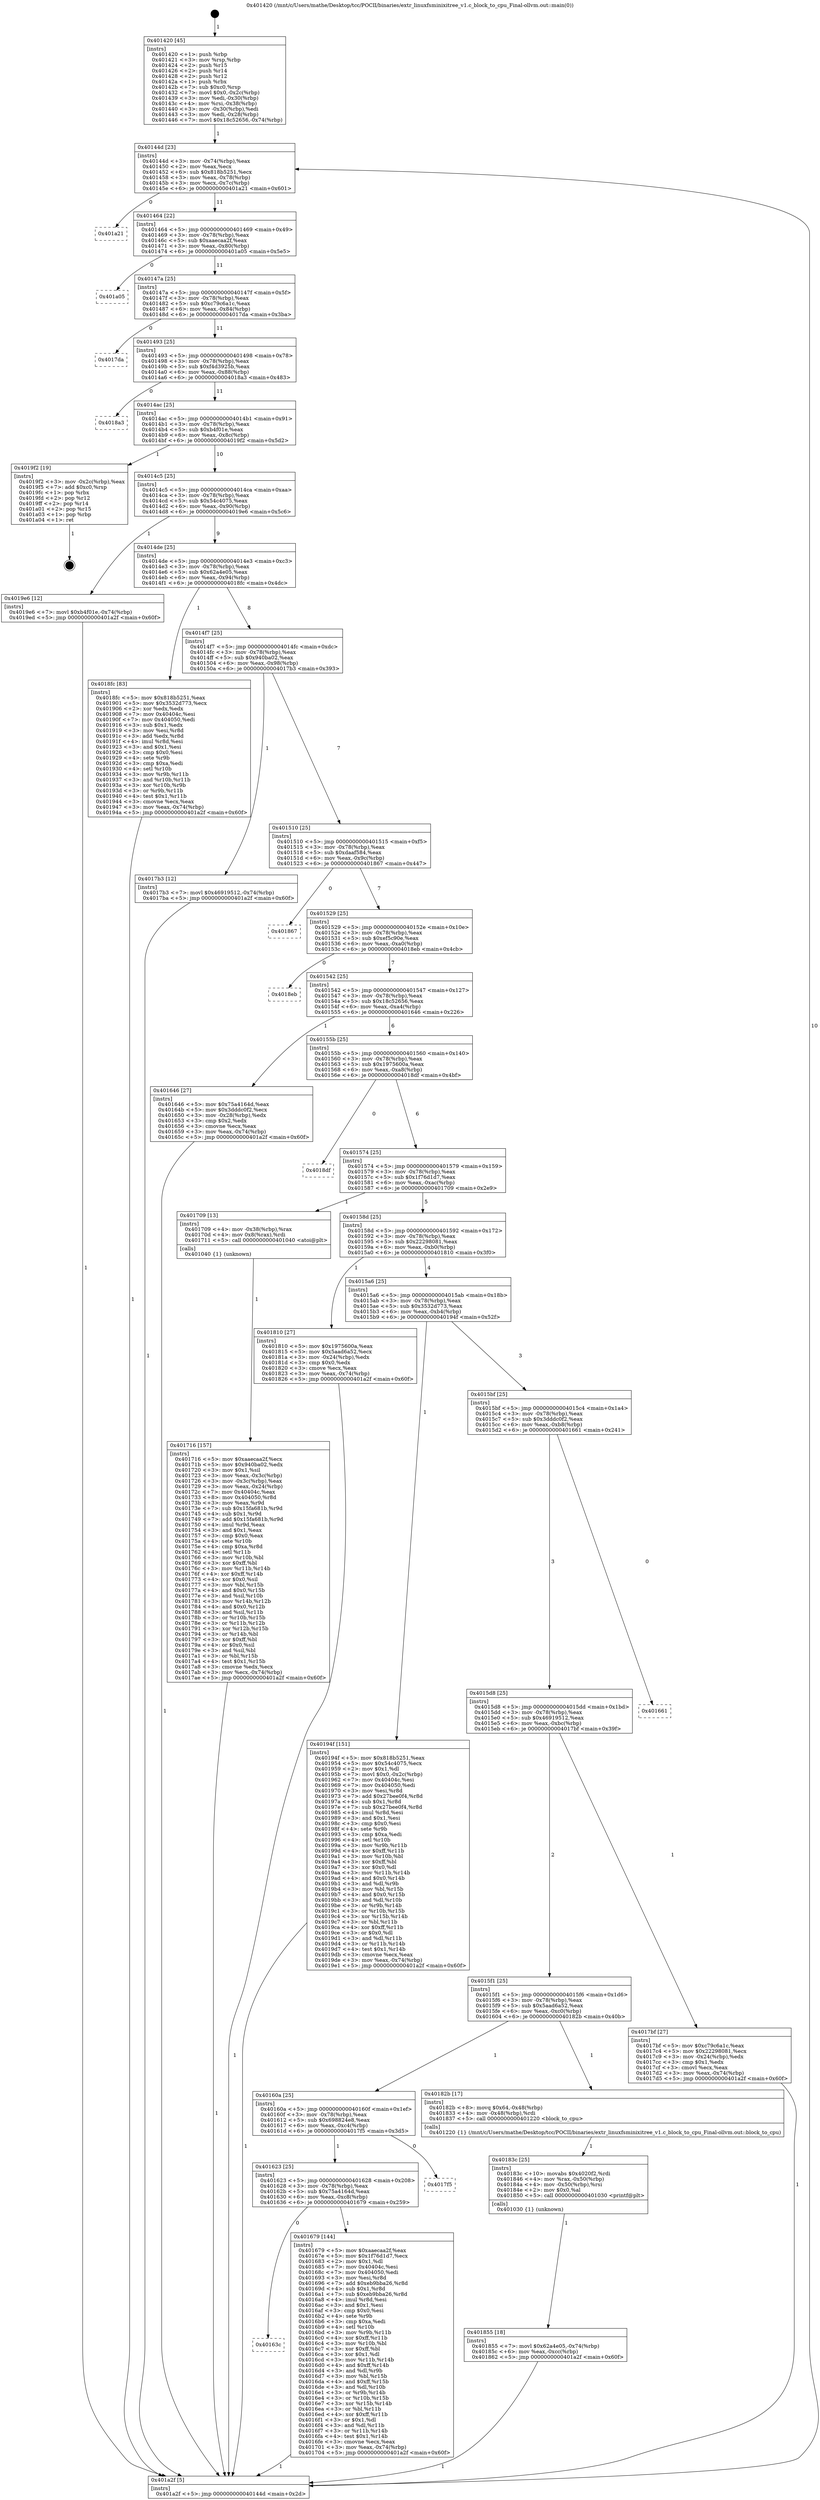 digraph "0x401420" {
  label = "0x401420 (/mnt/c/Users/mathe/Desktop/tcc/POCII/binaries/extr_linuxfsminixitree_v1.c_block_to_cpu_Final-ollvm.out::main(0))"
  labelloc = "t"
  node[shape=record]

  Entry [label="",width=0.3,height=0.3,shape=circle,fillcolor=black,style=filled]
  "0x40144d" [label="{
     0x40144d [23]\l
     | [instrs]\l
     &nbsp;&nbsp;0x40144d \<+3\>: mov -0x74(%rbp),%eax\l
     &nbsp;&nbsp;0x401450 \<+2\>: mov %eax,%ecx\l
     &nbsp;&nbsp;0x401452 \<+6\>: sub $0x818b5251,%ecx\l
     &nbsp;&nbsp;0x401458 \<+3\>: mov %eax,-0x78(%rbp)\l
     &nbsp;&nbsp;0x40145b \<+3\>: mov %ecx,-0x7c(%rbp)\l
     &nbsp;&nbsp;0x40145e \<+6\>: je 0000000000401a21 \<main+0x601\>\l
  }"]
  "0x401a21" [label="{
     0x401a21\l
  }", style=dashed]
  "0x401464" [label="{
     0x401464 [22]\l
     | [instrs]\l
     &nbsp;&nbsp;0x401464 \<+5\>: jmp 0000000000401469 \<main+0x49\>\l
     &nbsp;&nbsp;0x401469 \<+3\>: mov -0x78(%rbp),%eax\l
     &nbsp;&nbsp;0x40146c \<+5\>: sub $0xaaecaa2f,%eax\l
     &nbsp;&nbsp;0x401471 \<+3\>: mov %eax,-0x80(%rbp)\l
     &nbsp;&nbsp;0x401474 \<+6\>: je 0000000000401a05 \<main+0x5e5\>\l
  }"]
  Exit [label="",width=0.3,height=0.3,shape=circle,fillcolor=black,style=filled,peripheries=2]
  "0x401a05" [label="{
     0x401a05\l
  }", style=dashed]
  "0x40147a" [label="{
     0x40147a [25]\l
     | [instrs]\l
     &nbsp;&nbsp;0x40147a \<+5\>: jmp 000000000040147f \<main+0x5f\>\l
     &nbsp;&nbsp;0x40147f \<+3\>: mov -0x78(%rbp),%eax\l
     &nbsp;&nbsp;0x401482 \<+5\>: sub $0xc79c6a1c,%eax\l
     &nbsp;&nbsp;0x401487 \<+6\>: mov %eax,-0x84(%rbp)\l
     &nbsp;&nbsp;0x40148d \<+6\>: je 00000000004017da \<main+0x3ba\>\l
  }"]
  "0x401855" [label="{
     0x401855 [18]\l
     | [instrs]\l
     &nbsp;&nbsp;0x401855 \<+7\>: movl $0x62a4e05,-0x74(%rbp)\l
     &nbsp;&nbsp;0x40185c \<+6\>: mov %eax,-0xcc(%rbp)\l
     &nbsp;&nbsp;0x401862 \<+5\>: jmp 0000000000401a2f \<main+0x60f\>\l
  }"]
  "0x4017da" [label="{
     0x4017da\l
  }", style=dashed]
  "0x401493" [label="{
     0x401493 [25]\l
     | [instrs]\l
     &nbsp;&nbsp;0x401493 \<+5\>: jmp 0000000000401498 \<main+0x78\>\l
     &nbsp;&nbsp;0x401498 \<+3\>: mov -0x78(%rbp),%eax\l
     &nbsp;&nbsp;0x40149b \<+5\>: sub $0xf4d3925b,%eax\l
     &nbsp;&nbsp;0x4014a0 \<+6\>: mov %eax,-0x88(%rbp)\l
     &nbsp;&nbsp;0x4014a6 \<+6\>: je 00000000004018a3 \<main+0x483\>\l
  }"]
  "0x40183c" [label="{
     0x40183c [25]\l
     | [instrs]\l
     &nbsp;&nbsp;0x40183c \<+10\>: movabs $0x4020f2,%rdi\l
     &nbsp;&nbsp;0x401846 \<+4\>: mov %rax,-0x50(%rbp)\l
     &nbsp;&nbsp;0x40184a \<+4\>: mov -0x50(%rbp),%rsi\l
     &nbsp;&nbsp;0x40184e \<+2\>: mov $0x0,%al\l
     &nbsp;&nbsp;0x401850 \<+5\>: call 0000000000401030 \<printf@plt\>\l
     | [calls]\l
     &nbsp;&nbsp;0x401030 \{1\} (unknown)\l
  }"]
  "0x4018a3" [label="{
     0x4018a3\l
  }", style=dashed]
  "0x4014ac" [label="{
     0x4014ac [25]\l
     | [instrs]\l
     &nbsp;&nbsp;0x4014ac \<+5\>: jmp 00000000004014b1 \<main+0x91\>\l
     &nbsp;&nbsp;0x4014b1 \<+3\>: mov -0x78(%rbp),%eax\l
     &nbsp;&nbsp;0x4014b4 \<+5\>: sub $0xb4f01e,%eax\l
     &nbsp;&nbsp;0x4014b9 \<+6\>: mov %eax,-0x8c(%rbp)\l
     &nbsp;&nbsp;0x4014bf \<+6\>: je 00000000004019f2 \<main+0x5d2\>\l
  }"]
  "0x401716" [label="{
     0x401716 [157]\l
     | [instrs]\l
     &nbsp;&nbsp;0x401716 \<+5\>: mov $0xaaecaa2f,%ecx\l
     &nbsp;&nbsp;0x40171b \<+5\>: mov $0x940ba02,%edx\l
     &nbsp;&nbsp;0x401720 \<+3\>: mov $0x1,%sil\l
     &nbsp;&nbsp;0x401723 \<+3\>: mov %eax,-0x3c(%rbp)\l
     &nbsp;&nbsp;0x401726 \<+3\>: mov -0x3c(%rbp),%eax\l
     &nbsp;&nbsp;0x401729 \<+3\>: mov %eax,-0x24(%rbp)\l
     &nbsp;&nbsp;0x40172c \<+7\>: mov 0x40404c,%eax\l
     &nbsp;&nbsp;0x401733 \<+8\>: mov 0x404050,%r8d\l
     &nbsp;&nbsp;0x40173b \<+3\>: mov %eax,%r9d\l
     &nbsp;&nbsp;0x40173e \<+7\>: sub $0x15fa681b,%r9d\l
     &nbsp;&nbsp;0x401745 \<+4\>: sub $0x1,%r9d\l
     &nbsp;&nbsp;0x401749 \<+7\>: add $0x15fa681b,%r9d\l
     &nbsp;&nbsp;0x401750 \<+4\>: imul %r9d,%eax\l
     &nbsp;&nbsp;0x401754 \<+3\>: and $0x1,%eax\l
     &nbsp;&nbsp;0x401757 \<+3\>: cmp $0x0,%eax\l
     &nbsp;&nbsp;0x40175a \<+4\>: sete %r10b\l
     &nbsp;&nbsp;0x40175e \<+4\>: cmp $0xa,%r8d\l
     &nbsp;&nbsp;0x401762 \<+4\>: setl %r11b\l
     &nbsp;&nbsp;0x401766 \<+3\>: mov %r10b,%bl\l
     &nbsp;&nbsp;0x401769 \<+3\>: xor $0xff,%bl\l
     &nbsp;&nbsp;0x40176c \<+3\>: mov %r11b,%r14b\l
     &nbsp;&nbsp;0x40176f \<+4\>: xor $0xff,%r14b\l
     &nbsp;&nbsp;0x401773 \<+4\>: xor $0x0,%sil\l
     &nbsp;&nbsp;0x401777 \<+3\>: mov %bl,%r15b\l
     &nbsp;&nbsp;0x40177a \<+4\>: and $0x0,%r15b\l
     &nbsp;&nbsp;0x40177e \<+3\>: and %sil,%r10b\l
     &nbsp;&nbsp;0x401781 \<+3\>: mov %r14b,%r12b\l
     &nbsp;&nbsp;0x401784 \<+4\>: and $0x0,%r12b\l
     &nbsp;&nbsp;0x401788 \<+3\>: and %sil,%r11b\l
     &nbsp;&nbsp;0x40178b \<+3\>: or %r10b,%r15b\l
     &nbsp;&nbsp;0x40178e \<+3\>: or %r11b,%r12b\l
     &nbsp;&nbsp;0x401791 \<+3\>: xor %r12b,%r15b\l
     &nbsp;&nbsp;0x401794 \<+3\>: or %r14b,%bl\l
     &nbsp;&nbsp;0x401797 \<+3\>: xor $0xff,%bl\l
     &nbsp;&nbsp;0x40179a \<+4\>: or $0x0,%sil\l
     &nbsp;&nbsp;0x40179e \<+3\>: and %sil,%bl\l
     &nbsp;&nbsp;0x4017a1 \<+3\>: or %bl,%r15b\l
     &nbsp;&nbsp;0x4017a4 \<+4\>: test $0x1,%r15b\l
     &nbsp;&nbsp;0x4017a8 \<+3\>: cmovne %edx,%ecx\l
     &nbsp;&nbsp;0x4017ab \<+3\>: mov %ecx,-0x74(%rbp)\l
     &nbsp;&nbsp;0x4017ae \<+5\>: jmp 0000000000401a2f \<main+0x60f\>\l
  }"]
  "0x4019f2" [label="{
     0x4019f2 [19]\l
     | [instrs]\l
     &nbsp;&nbsp;0x4019f2 \<+3\>: mov -0x2c(%rbp),%eax\l
     &nbsp;&nbsp;0x4019f5 \<+7\>: add $0xc0,%rsp\l
     &nbsp;&nbsp;0x4019fc \<+1\>: pop %rbx\l
     &nbsp;&nbsp;0x4019fd \<+2\>: pop %r12\l
     &nbsp;&nbsp;0x4019ff \<+2\>: pop %r14\l
     &nbsp;&nbsp;0x401a01 \<+2\>: pop %r15\l
     &nbsp;&nbsp;0x401a03 \<+1\>: pop %rbp\l
     &nbsp;&nbsp;0x401a04 \<+1\>: ret\l
  }"]
  "0x4014c5" [label="{
     0x4014c5 [25]\l
     | [instrs]\l
     &nbsp;&nbsp;0x4014c5 \<+5\>: jmp 00000000004014ca \<main+0xaa\>\l
     &nbsp;&nbsp;0x4014ca \<+3\>: mov -0x78(%rbp),%eax\l
     &nbsp;&nbsp;0x4014cd \<+5\>: sub $0x54c4075,%eax\l
     &nbsp;&nbsp;0x4014d2 \<+6\>: mov %eax,-0x90(%rbp)\l
     &nbsp;&nbsp;0x4014d8 \<+6\>: je 00000000004019e6 \<main+0x5c6\>\l
  }"]
  "0x40163c" [label="{
     0x40163c\l
  }", style=dashed]
  "0x4019e6" [label="{
     0x4019e6 [12]\l
     | [instrs]\l
     &nbsp;&nbsp;0x4019e6 \<+7\>: movl $0xb4f01e,-0x74(%rbp)\l
     &nbsp;&nbsp;0x4019ed \<+5\>: jmp 0000000000401a2f \<main+0x60f\>\l
  }"]
  "0x4014de" [label="{
     0x4014de [25]\l
     | [instrs]\l
     &nbsp;&nbsp;0x4014de \<+5\>: jmp 00000000004014e3 \<main+0xc3\>\l
     &nbsp;&nbsp;0x4014e3 \<+3\>: mov -0x78(%rbp),%eax\l
     &nbsp;&nbsp;0x4014e6 \<+5\>: sub $0x62a4e05,%eax\l
     &nbsp;&nbsp;0x4014eb \<+6\>: mov %eax,-0x94(%rbp)\l
     &nbsp;&nbsp;0x4014f1 \<+6\>: je 00000000004018fc \<main+0x4dc\>\l
  }"]
  "0x401679" [label="{
     0x401679 [144]\l
     | [instrs]\l
     &nbsp;&nbsp;0x401679 \<+5\>: mov $0xaaecaa2f,%eax\l
     &nbsp;&nbsp;0x40167e \<+5\>: mov $0x1f76d1d7,%ecx\l
     &nbsp;&nbsp;0x401683 \<+2\>: mov $0x1,%dl\l
     &nbsp;&nbsp;0x401685 \<+7\>: mov 0x40404c,%esi\l
     &nbsp;&nbsp;0x40168c \<+7\>: mov 0x404050,%edi\l
     &nbsp;&nbsp;0x401693 \<+3\>: mov %esi,%r8d\l
     &nbsp;&nbsp;0x401696 \<+7\>: add $0xeb9bba26,%r8d\l
     &nbsp;&nbsp;0x40169d \<+4\>: sub $0x1,%r8d\l
     &nbsp;&nbsp;0x4016a1 \<+7\>: sub $0xeb9bba26,%r8d\l
     &nbsp;&nbsp;0x4016a8 \<+4\>: imul %r8d,%esi\l
     &nbsp;&nbsp;0x4016ac \<+3\>: and $0x1,%esi\l
     &nbsp;&nbsp;0x4016af \<+3\>: cmp $0x0,%esi\l
     &nbsp;&nbsp;0x4016b2 \<+4\>: sete %r9b\l
     &nbsp;&nbsp;0x4016b6 \<+3\>: cmp $0xa,%edi\l
     &nbsp;&nbsp;0x4016b9 \<+4\>: setl %r10b\l
     &nbsp;&nbsp;0x4016bd \<+3\>: mov %r9b,%r11b\l
     &nbsp;&nbsp;0x4016c0 \<+4\>: xor $0xff,%r11b\l
     &nbsp;&nbsp;0x4016c4 \<+3\>: mov %r10b,%bl\l
     &nbsp;&nbsp;0x4016c7 \<+3\>: xor $0xff,%bl\l
     &nbsp;&nbsp;0x4016ca \<+3\>: xor $0x1,%dl\l
     &nbsp;&nbsp;0x4016cd \<+3\>: mov %r11b,%r14b\l
     &nbsp;&nbsp;0x4016d0 \<+4\>: and $0xff,%r14b\l
     &nbsp;&nbsp;0x4016d4 \<+3\>: and %dl,%r9b\l
     &nbsp;&nbsp;0x4016d7 \<+3\>: mov %bl,%r15b\l
     &nbsp;&nbsp;0x4016da \<+4\>: and $0xff,%r15b\l
     &nbsp;&nbsp;0x4016de \<+3\>: and %dl,%r10b\l
     &nbsp;&nbsp;0x4016e1 \<+3\>: or %r9b,%r14b\l
     &nbsp;&nbsp;0x4016e4 \<+3\>: or %r10b,%r15b\l
     &nbsp;&nbsp;0x4016e7 \<+3\>: xor %r15b,%r14b\l
     &nbsp;&nbsp;0x4016ea \<+3\>: or %bl,%r11b\l
     &nbsp;&nbsp;0x4016ed \<+4\>: xor $0xff,%r11b\l
     &nbsp;&nbsp;0x4016f1 \<+3\>: or $0x1,%dl\l
     &nbsp;&nbsp;0x4016f4 \<+3\>: and %dl,%r11b\l
     &nbsp;&nbsp;0x4016f7 \<+3\>: or %r11b,%r14b\l
     &nbsp;&nbsp;0x4016fa \<+4\>: test $0x1,%r14b\l
     &nbsp;&nbsp;0x4016fe \<+3\>: cmovne %ecx,%eax\l
     &nbsp;&nbsp;0x401701 \<+3\>: mov %eax,-0x74(%rbp)\l
     &nbsp;&nbsp;0x401704 \<+5\>: jmp 0000000000401a2f \<main+0x60f\>\l
  }"]
  "0x4018fc" [label="{
     0x4018fc [83]\l
     | [instrs]\l
     &nbsp;&nbsp;0x4018fc \<+5\>: mov $0x818b5251,%eax\l
     &nbsp;&nbsp;0x401901 \<+5\>: mov $0x3532d773,%ecx\l
     &nbsp;&nbsp;0x401906 \<+2\>: xor %edx,%edx\l
     &nbsp;&nbsp;0x401908 \<+7\>: mov 0x40404c,%esi\l
     &nbsp;&nbsp;0x40190f \<+7\>: mov 0x404050,%edi\l
     &nbsp;&nbsp;0x401916 \<+3\>: sub $0x1,%edx\l
     &nbsp;&nbsp;0x401919 \<+3\>: mov %esi,%r8d\l
     &nbsp;&nbsp;0x40191c \<+3\>: add %edx,%r8d\l
     &nbsp;&nbsp;0x40191f \<+4\>: imul %r8d,%esi\l
     &nbsp;&nbsp;0x401923 \<+3\>: and $0x1,%esi\l
     &nbsp;&nbsp;0x401926 \<+3\>: cmp $0x0,%esi\l
     &nbsp;&nbsp;0x401929 \<+4\>: sete %r9b\l
     &nbsp;&nbsp;0x40192d \<+3\>: cmp $0xa,%edi\l
     &nbsp;&nbsp;0x401930 \<+4\>: setl %r10b\l
     &nbsp;&nbsp;0x401934 \<+3\>: mov %r9b,%r11b\l
     &nbsp;&nbsp;0x401937 \<+3\>: and %r10b,%r11b\l
     &nbsp;&nbsp;0x40193a \<+3\>: xor %r10b,%r9b\l
     &nbsp;&nbsp;0x40193d \<+3\>: or %r9b,%r11b\l
     &nbsp;&nbsp;0x401940 \<+4\>: test $0x1,%r11b\l
     &nbsp;&nbsp;0x401944 \<+3\>: cmovne %ecx,%eax\l
     &nbsp;&nbsp;0x401947 \<+3\>: mov %eax,-0x74(%rbp)\l
     &nbsp;&nbsp;0x40194a \<+5\>: jmp 0000000000401a2f \<main+0x60f\>\l
  }"]
  "0x4014f7" [label="{
     0x4014f7 [25]\l
     | [instrs]\l
     &nbsp;&nbsp;0x4014f7 \<+5\>: jmp 00000000004014fc \<main+0xdc\>\l
     &nbsp;&nbsp;0x4014fc \<+3\>: mov -0x78(%rbp),%eax\l
     &nbsp;&nbsp;0x4014ff \<+5\>: sub $0x940ba02,%eax\l
     &nbsp;&nbsp;0x401504 \<+6\>: mov %eax,-0x98(%rbp)\l
     &nbsp;&nbsp;0x40150a \<+6\>: je 00000000004017b3 \<main+0x393\>\l
  }"]
  "0x401623" [label="{
     0x401623 [25]\l
     | [instrs]\l
     &nbsp;&nbsp;0x401623 \<+5\>: jmp 0000000000401628 \<main+0x208\>\l
     &nbsp;&nbsp;0x401628 \<+3\>: mov -0x78(%rbp),%eax\l
     &nbsp;&nbsp;0x40162b \<+5\>: sub $0x75a4164d,%eax\l
     &nbsp;&nbsp;0x401630 \<+6\>: mov %eax,-0xc8(%rbp)\l
     &nbsp;&nbsp;0x401636 \<+6\>: je 0000000000401679 \<main+0x259\>\l
  }"]
  "0x4017b3" [label="{
     0x4017b3 [12]\l
     | [instrs]\l
     &nbsp;&nbsp;0x4017b3 \<+7\>: movl $0x46919512,-0x74(%rbp)\l
     &nbsp;&nbsp;0x4017ba \<+5\>: jmp 0000000000401a2f \<main+0x60f\>\l
  }"]
  "0x401510" [label="{
     0x401510 [25]\l
     | [instrs]\l
     &nbsp;&nbsp;0x401510 \<+5\>: jmp 0000000000401515 \<main+0xf5\>\l
     &nbsp;&nbsp;0x401515 \<+3\>: mov -0x78(%rbp),%eax\l
     &nbsp;&nbsp;0x401518 \<+5\>: sub $0xdaaf584,%eax\l
     &nbsp;&nbsp;0x40151d \<+6\>: mov %eax,-0x9c(%rbp)\l
     &nbsp;&nbsp;0x401523 \<+6\>: je 0000000000401867 \<main+0x447\>\l
  }"]
  "0x4017f5" [label="{
     0x4017f5\l
  }", style=dashed]
  "0x401867" [label="{
     0x401867\l
  }", style=dashed]
  "0x401529" [label="{
     0x401529 [25]\l
     | [instrs]\l
     &nbsp;&nbsp;0x401529 \<+5\>: jmp 000000000040152e \<main+0x10e\>\l
     &nbsp;&nbsp;0x40152e \<+3\>: mov -0x78(%rbp),%eax\l
     &nbsp;&nbsp;0x401531 \<+5\>: sub $0xef5c90e,%eax\l
     &nbsp;&nbsp;0x401536 \<+6\>: mov %eax,-0xa0(%rbp)\l
     &nbsp;&nbsp;0x40153c \<+6\>: je 00000000004018eb \<main+0x4cb\>\l
  }"]
  "0x40160a" [label="{
     0x40160a [25]\l
     | [instrs]\l
     &nbsp;&nbsp;0x40160a \<+5\>: jmp 000000000040160f \<main+0x1ef\>\l
     &nbsp;&nbsp;0x40160f \<+3\>: mov -0x78(%rbp),%eax\l
     &nbsp;&nbsp;0x401612 \<+5\>: sub $0x698824e8,%eax\l
     &nbsp;&nbsp;0x401617 \<+6\>: mov %eax,-0xc4(%rbp)\l
     &nbsp;&nbsp;0x40161d \<+6\>: je 00000000004017f5 \<main+0x3d5\>\l
  }"]
  "0x4018eb" [label="{
     0x4018eb\l
  }", style=dashed]
  "0x401542" [label="{
     0x401542 [25]\l
     | [instrs]\l
     &nbsp;&nbsp;0x401542 \<+5\>: jmp 0000000000401547 \<main+0x127\>\l
     &nbsp;&nbsp;0x401547 \<+3\>: mov -0x78(%rbp),%eax\l
     &nbsp;&nbsp;0x40154a \<+5\>: sub $0x18c52656,%eax\l
     &nbsp;&nbsp;0x40154f \<+6\>: mov %eax,-0xa4(%rbp)\l
     &nbsp;&nbsp;0x401555 \<+6\>: je 0000000000401646 \<main+0x226\>\l
  }"]
  "0x40182b" [label="{
     0x40182b [17]\l
     | [instrs]\l
     &nbsp;&nbsp;0x40182b \<+8\>: movq $0x64,-0x48(%rbp)\l
     &nbsp;&nbsp;0x401833 \<+4\>: mov -0x48(%rbp),%rdi\l
     &nbsp;&nbsp;0x401837 \<+5\>: call 0000000000401220 \<block_to_cpu\>\l
     | [calls]\l
     &nbsp;&nbsp;0x401220 \{1\} (/mnt/c/Users/mathe/Desktop/tcc/POCII/binaries/extr_linuxfsminixitree_v1.c_block_to_cpu_Final-ollvm.out::block_to_cpu)\l
  }"]
  "0x401646" [label="{
     0x401646 [27]\l
     | [instrs]\l
     &nbsp;&nbsp;0x401646 \<+5\>: mov $0x75a4164d,%eax\l
     &nbsp;&nbsp;0x40164b \<+5\>: mov $0x3dddc0f2,%ecx\l
     &nbsp;&nbsp;0x401650 \<+3\>: mov -0x28(%rbp),%edx\l
     &nbsp;&nbsp;0x401653 \<+3\>: cmp $0x2,%edx\l
     &nbsp;&nbsp;0x401656 \<+3\>: cmovne %ecx,%eax\l
     &nbsp;&nbsp;0x401659 \<+3\>: mov %eax,-0x74(%rbp)\l
     &nbsp;&nbsp;0x40165c \<+5\>: jmp 0000000000401a2f \<main+0x60f\>\l
  }"]
  "0x40155b" [label="{
     0x40155b [25]\l
     | [instrs]\l
     &nbsp;&nbsp;0x40155b \<+5\>: jmp 0000000000401560 \<main+0x140\>\l
     &nbsp;&nbsp;0x401560 \<+3\>: mov -0x78(%rbp),%eax\l
     &nbsp;&nbsp;0x401563 \<+5\>: sub $0x1975600a,%eax\l
     &nbsp;&nbsp;0x401568 \<+6\>: mov %eax,-0xa8(%rbp)\l
     &nbsp;&nbsp;0x40156e \<+6\>: je 00000000004018df \<main+0x4bf\>\l
  }"]
  "0x401a2f" [label="{
     0x401a2f [5]\l
     | [instrs]\l
     &nbsp;&nbsp;0x401a2f \<+5\>: jmp 000000000040144d \<main+0x2d\>\l
  }"]
  "0x401420" [label="{
     0x401420 [45]\l
     | [instrs]\l
     &nbsp;&nbsp;0x401420 \<+1\>: push %rbp\l
     &nbsp;&nbsp;0x401421 \<+3\>: mov %rsp,%rbp\l
     &nbsp;&nbsp;0x401424 \<+2\>: push %r15\l
     &nbsp;&nbsp;0x401426 \<+2\>: push %r14\l
     &nbsp;&nbsp;0x401428 \<+2\>: push %r12\l
     &nbsp;&nbsp;0x40142a \<+1\>: push %rbx\l
     &nbsp;&nbsp;0x40142b \<+7\>: sub $0xc0,%rsp\l
     &nbsp;&nbsp;0x401432 \<+7\>: movl $0x0,-0x2c(%rbp)\l
     &nbsp;&nbsp;0x401439 \<+3\>: mov %edi,-0x30(%rbp)\l
     &nbsp;&nbsp;0x40143c \<+4\>: mov %rsi,-0x38(%rbp)\l
     &nbsp;&nbsp;0x401440 \<+3\>: mov -0x30(%rbp),%edi\l
     &nbsp;&nbsp;0x401443 \<+3\>: mov %edi,-0x28(%rbp)\l
     &nbsp;&nbsp;0x401446 \<+7\>: movl $0x18c52656,-0x74(%rbp)\l
  }"]
  "0x4015f1" [label="{
     0x4015f1 [25]\l
     | [instrs]\l
     &nbsp;&nbsp;0x4015f1 \<+5\>: jmp 00000000004015f6 \<main+0x1d6\>\l
     &nbsp;&nbsp;0x4015f6 \<+3\>: mov -0x78(%rbp),%eax\l
     &nbsp;&nbsp;0x4015f9 \<+5\>: sub $0x5aad6a52,%eax\l
     &nbsp;&nbsp;0x4015fe \<+6\>: mov %eax,-0xc0(%rbp)\l
     &nbsp;&nbsp;0x401604 \<+6\>: je 000000000040182b \<main+0x40b\>\l
  }"]
  "0x4018df" [label="{
     0x4018df\l
  }", style=dashed]
  "0x401574" [label="{
     0x401574 [25]\l
     | [instrs]\l
     &nbsp;&nbsp;0x401574 \<+5\>: jmp 0000000000401579 \<main+0x159\>\l
     &nbsp;&nbsp;0x401579 \<+3\>: mov -0x78(%rbp),%eax\l
     &nbsp;&nbsp;0x40157c \<+5\>: sub $0x1f76d1d7,%eax\l
     &nbsp;&nbsp;0x401581 \<+6\>: mov %eax,-0xac(%rbp)\l
     &nbsp;&nbsp;0x401587 \<+6\>: je 0000000000401709 \<main+0x2e9\>\l
  }"]
  "0x4017bf" [label="{
     0x4017bf [27]\l
     | [instrs]\l
     &nbsp;&nbsp;0x4017bf \<+5\>: mov $0xc79c6a1c,%eax\l
     &nbsp;&nbsp;0x4017c4 \<+5\>: mov $0x22298081,%ecx\l
     &nbsp;&nbsp;0x4017c9 \<+3\>: mov -0x24(%rbp),%edx\l
     &nbsp;&nbsp;0x4017cc \<+3\>: cmp $0x1,%edx\l
     &nbsp;&nbsp;0x4017cf \<+3\>: cmovl %ecx,%eax\l
     &nbsp;&nbsp;0x4017d2 \<+3\>: mov %eax,-0x74(%rbp)\l
     &nbsp;&nbsp;0x4017d5 \<+5\>: jmp 0000000000401a2f \<main+0x60f\>\l
  }"]
  "0x401709" [label="{
     0x401709 [13]\l
     | [instrs]\l
     &nbsp;&nbsp;0x401709 \<+4\>: mov -0x38(%rbp),%rax\l
     &nbsp;&nbsp;0x40170d \<+4\>: mov 0x8(%rax),%rdi\l
     &nbsp;&nbsp;0x401711 \<+5\>: call 0000000000401040 \<atoi@plt\>\l
     | [calls]\l
     &nbsp;&nbsp;0x401040 \{1\} (unknown)\l
  }"]
  "0x40158d" [label="{
     0x40158d [25]\l
     | [instrs]\l
     &nbsp;&nbsp;0x40158d \<+5\>: jmp 0000000000401592 \<main+0x172\>\l
     &nbsp;&nbsp;0x401592 \<+3\>: mov -0x78(%rbp),%eax\l
     &nbsp;&nbsp;0x401595 \<+5\>: sub $0x22298081,%eax\l
     &nbsp;&nbsp;0x40159a \<+6\>: mov %eax,-0xb0(%rbp)\l
     &nbsp;&nbsp;0x4015a0 \<+6\>: je 0000000000401810 \<main+0x3f0\>\l
  }"]
  "0x4015d8" [label="{
     0x4015d8 [25]\l
     | [instrs]\l
     &nbsp;&nbsp;0x4015d8 \<+5\>: jmp 00000000004015dd \<main+0x1bd\>\l
     &nbsp;&nbsp;0x4015dd \<+3\>: mov -0x78(%rbp),%eax\l
     &nbsp;&nbsp;0x4015e0 \<+5\>: sub $0x46919512,%eax\l
     &nbsp;&nbsp;0x4015e5 \<+6\>: mov %eax,-0xbc(%rbp)\l
     &nbsp;&nbsp;0x4015eb \<+6\>: je 00000000004017bf \<main+0x39f\>\l
  }"]
  "0x401810" [label="{
     0x401810 [27]\l
     | [instrs]\l
     &nbsp;&nbsp;0x401810 \<+5\>: mov $0x1975600a,%eax\l
     &nbsp;&nbsp;0x401815 \<+5\>: mov $0x5aad6a52,%ecx\l
     &nbsp;&nbsp;0x40181a \<+3\>: mov -0x24(%rbp),%edx\l
     &nbsp;&nbsp;0x40181d \<+3\>: cmp $0x0,%edx\l
     &nbsp;&nbsp;0x401820 \<+3\>: cmove %ecx,%eax\l
     &nbsp;&nbsp;0x401823 \<+3\>: mov %eax,-0x74(%rbp)\l
     &nbsp;&nbsp;0x401826 \<+5\>: jmp 0000000000401a2f \<main+0x60f\>\l
  }"]
  "0x4015a6" [label="{
     0x4015a6 [25]\l
     | [instrs]\l
     &nbsp;&nbsp;0x4015a6 \<+5\>: jmp 00000000004015ab \<main+0x18b\>\l
     &nbsp;&nbsp;0x4015ab \<+3\>: mov -0x78(%rbp),%eax\l
     &nbsp;&nbsp;0x4015ae \<+5\>: sub $0x3532d773,%eax\l
     &nbsp;&nbsp;0x4015b3 \<+6\>: mov %eax,-0xb4(%rbp)\l
     &nbsp;&nbsp;0x4015b9 \<+6\>: je 000000000040194f \<main+0x52f\>\l
  }"]
  "0x401661" [label="{
     0x401661\l
  }", style=dashed]
  "0x40194f" [label="{
     0x40194f [151]\l
     | [instrs]\l
     &nbsp;&nbsp;0x40194f \<+5\>: mov $0x818b5251,%eax\l
     &nbsp;&nbsp;0x401954 \<+5\>: mov $0x54c4075,%ecx\l
     &nbsp;&nbsp;0x401959 \<+2\>: mov $0x1,%dl\l
     &nbsp;&nbsp;0x40195b \<+7\>: movl $0x0,-0x2c(%rbp)\l
     &nbsp;&nbsp;0x401962 \<+7\>: mov 0x40404c,%esi\l
     &nbsp;&nbsp;0x401969 \<+7\>: mov 0x404050,%edi\l
     &nbsp;&nbsp;0x401970 \<+3\>: mov %esi,%r8d\l
     &nbsp;&nbsp;0x401973 \<+7\>: add $0x27bee0f4,%r8d\l
     &nbsp;&nbsp;0x40197a \<+4\>: sub $0x1,%r8d\l
     &nbsp;&nbsp;0x40197e \<+7\>: sub $0x27bee0f4,%r8d\l
     &nbsp;&nbsp;0x401985 \<+4\>: imul %r8d,%esi\l
     &nbsp;&nbsp;0x401989 \<+3\>: and $0x1,%esi\l
     &nbsp;&nbsp;0x40198c \<+3\>: cmp $0x0,%esi\l
     &nbsp;&nbsp;0x40198f \<+4\>: sete %r9b\l
     &nbsp;&nbsp;0x401993 \<+3\>: cmp $0xa,%edi\l
     &nbsp;&nbsp;0x401996 \<+4\>: setl %r10b\l
     &nbsp;&nbsp;0x40199a \<+3\>: mov %r9b,%r11b\l
     &nbsp;&nbsp;0x40199d \<+4\>: xor $0xff,%r11b\l
     &nbsp;&nbsp;0x4019a1 \<+3\>: mov %r10b,%bl\l
     &nbsp;&nbsp;0x4019a4 \<+3\>: xor $0xff,%bl\l
     &nbsp;&nbsp;0x4019a7 \<+3\>: xor $0x0,%dl\l
     &nbsp;&nbsp;0x4019aa \<+3\>: mov %r11b,%r14b\l
     &nbsp;&nbsp;0x4019ad \<+4\>: and $0x0,%r14b\l
     &nbsp;&nbsp;0x4019b1 \<+3\>: and %dl,%r9b\l
     &nbsp;&nbsp;0x4019b4 \<+3\>: mov %bl,%r15b\l
     &nbsp;&nbsp;0x4019b7 \<+4\>: and $0x0,%r15b\l
     &nbsp;&nbsp;0x4019bb \<+3\>: and %dl,%r10b\l
     &nbsp;&nbsp;0x4019be \<+3\>: or %r9b,%r14b\l
     &nbsp;&nbsp;0x4019c1 \<+3\>: or %r10b,%r15b\l
     &nbsp;&nbsp;0x4019c4 \<+3\>: xor %r15b,%r14b\l
     &nbsp;&nbsp;0x4019c7 \<+3\>: or %bl,%r11b\l
     &nbsp;&nbsp;0x4019ca \<+4\>: xor $0xff,%r11b\l
     &nbsp;&nbsp;0x4019ce \<+3\>: or $0x0,%dl\l
     &nbsp;&nbsp;0x4019d1 \<+3\>: and %dl,%r11b\l
     &nbsp;&nbsp;0x4019d4 \<+3\>: or %r11b,%r14b\l
     &nbsp;&nbsp;0x4019d7 \<+4\>: test $0x1,%r14b\l
     &nbsp;&nbsp;0x4019db \<+3\>: cmovne %ecx,%eax\l
     &nbsp;&nbsp;0x4019de \<+3\>: mov %eax,-0x74(%rbp)\l
     &nbsp;&nbsp;0x4019e1 \<+5\>: jmp 0000000000401a2f \<main+0x60f\>\l
  }"]
  "0x4015bf" [label="{
     0x4015bf [25]\l
     | [instrs]\l
     &nbsp;&nbsp;0x4015bf \<+5\>: jmp 00000000004015c4 \<main+0x1a4\>\l
     &nbsp;&nbsp;0x4015c4 \<+3\>: mov -0x78(%rbp),%eax\l
     &nbsp;&nbsp;0x4015c7 \<+5\>: sub $0x3dddc0f2,%eax\l
     &nbsp;&nbsp;0x4015cc \<+6\>: mov %eax,-0xb8(%rbp)\l
     &nbsp;&nbsp;0x4015d2 \<+6\>: je 0000000000401661 \<main+0x241\>\l
  }"]
  Entry -> "0x401420" [label=" 1"]
  "0x40144d" -> "0x401a21" [label=" 0"]
  "0x40144d" -> "0x401464" [label=" 11"]
  "0x4019f2" -> Exit [label=" 1"]
  "0x401464" -> "0x401a05" [label=" 0"]
  "0x401464" -> "0x40147a" [label=" 11"]
  "0x4019e6" -> "0x401a2f" [label=" 1"]
  "0x40147a" -> "0x4017da" [label=" 0"]
  "0x40147a" -> "0x401493" [label=" 11"]
  "0x40194f" -> "0x401a2f" [label=" 1"]
  "0x401493" -> "0x4018a3" [label=" 0"]
  "0x401493" -> "0x4014ac" [label=" 11"]
  "0x4018fc" -> "0x401a2f" [label=" 1"]
  "0x4014ac" -> "0x4019f2" [label=" 1"]
  "0x4014ac" -> "0x4014c5" [label=" 10"]
  "0x401855" -> "0x401a2f" [label=" 1"]
  "0x4014c5" -> "0x4019e6" [label=" 1"]
  "0x4014c5" -> "0x4014de" [label=" 9"]
  "0x40183c" -> "0x401855" [label=" 1"]
  "0x4014de" -> "0x4018fc" [label=" 1"]
  "0x4014de" -> "0x4014f7" [label=" 8"]
  "0x40182b" -> "0x40183c" [label=" 1"]
  "0x4014f7" -> "0x4017b3" [label=" 1"]
  "0x4014f7" -> "0x401510" [label=" 7"]
  "0x4017bf" -> "0x401a2f" [label=" 1"]
  "0x401510" -> "0x401867" [label=" 0"]
  "0x401510" -> "0x401529" [label=" 7"]
  "0x4017b3" -> "0x401a2f" [label=" 1"]
  "0x401529" -> "0x4018eb" [label=" 0"]
  "0x401529" -> "0x401542" [label=" 7"]
  "0x401709" -> "0x401716" [label=" 1"]
  "0x401542" -> "0x401646" [label=" 1"]
  "0x401542" -> "0x40155b" [label=" 6"]
  "0x401646" -> "0x401a2f" [label=" 1"]
  "0x401420" -> "0x40144d" [label=" 1"]
  "0x401a2f" -> "0x40144d" [label=" 10"]
  "0x401679" -> "0x401a2f" [label=" 1"]
  "0x40155b" -> "0x4018df" [label=" 0"]
  "0x40155b" -> "0x401574" [label=" 6"]
  "0x401623" -> "0x401679" [label=" 1"]
  "0x401574" -> "0x401709" [label=" 1"]
  "0x401574" -> "0x40158d" [label=" 5"]
  "0x401810" -> "0x401a2f" [label=" 1"]
  "0x40158d" -> "0x401810" [label=" 1"]
  "0x40158d" -> "0x4015a6" [label=" 4"]
  "0x40160a" -> "0x4017f5" [label=" 0"]
  "0x4015a6" -> "0x40194f" [label=" 1"]
  "0x4015a6" -> "0x4015bf" [label=" 3"]
  "0x401716" -> "0x401a2f" [label=" 1"]
  "0x4015bf" -> "0x401661" [label=" 0"]
  "0x4015bf" -> "0x4015d8" [label=" 3"]
  "0x40160a" -> "0x401623" [label=" 1"]
  "0x4015d8" -> "0x4017bf" [label=" 1"]
  "0x4015d8" -> "0x4015f1" [label=" 2"]
  "0x401623" -> "0x40163c" [label=" 0"]
  "0x4015f1" -> "0x40182b" [label=" 1"]
  "0x4015f1" -> "0x40160a" [label=" 1"]
}

